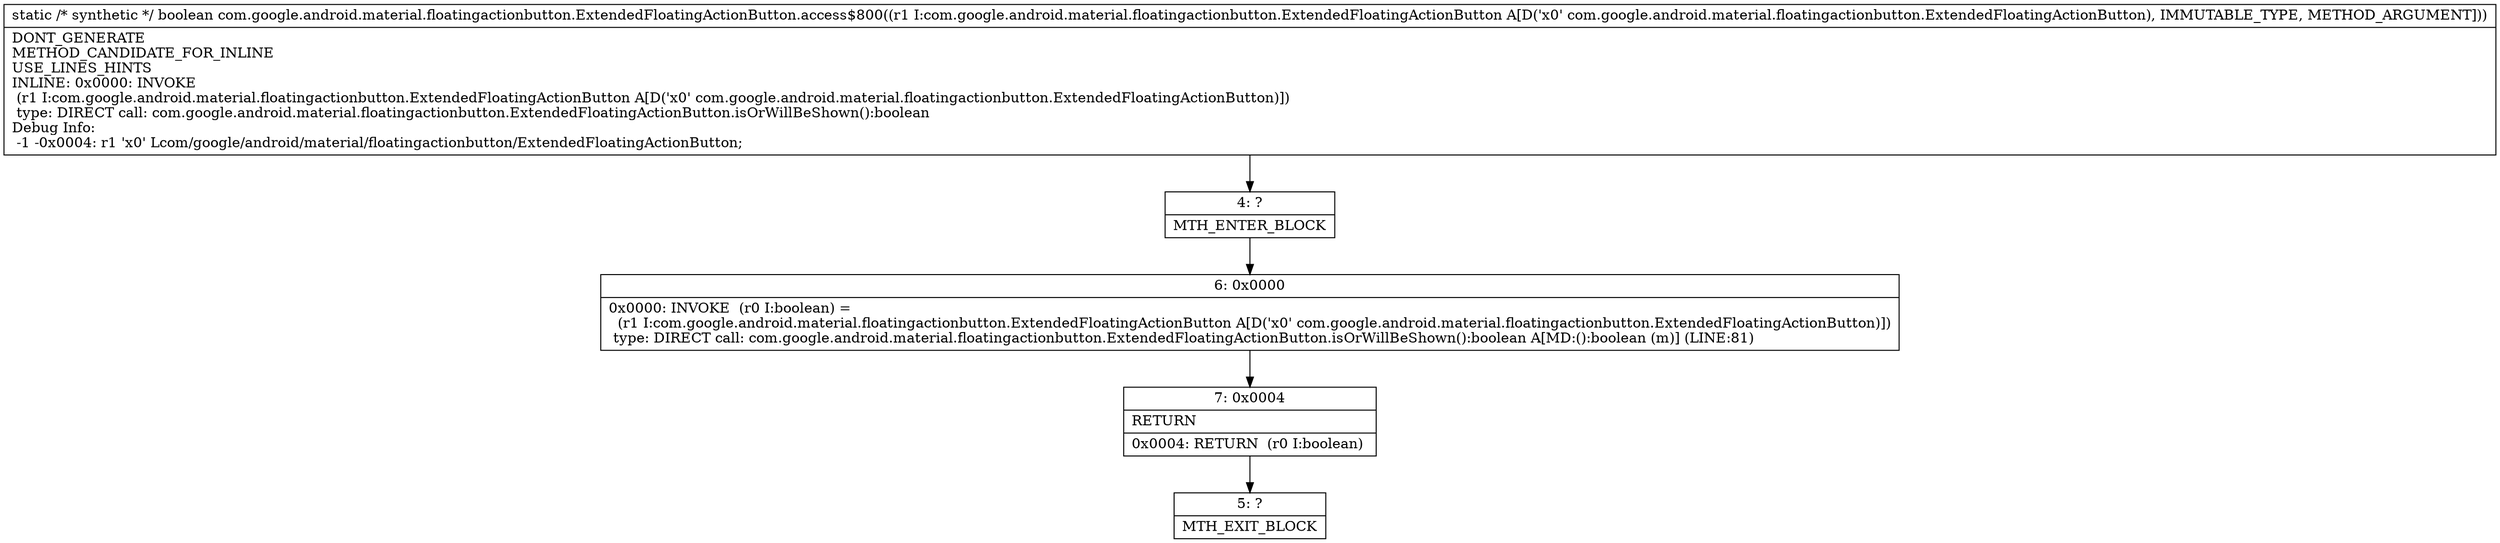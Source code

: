 digraph "CFG forcom.google.android.material.floatingactionbutton.ExtendedFloatingActionButton.access$800(Lcom\/google\/android\/material\/floatingactionbutton\/ExtendedFloatingActionButton;)Z" {
Node_4 [shape=record,label="{4\:\ ?|MTH_ENTER_BLOCK\l}"];
Node_6 [shape=record,label="{6\:\ 0x0000|0x0000: INVOKE  (r0 I:boolean) = \l  (r1 I:com.google.android.material.floatingactionbutton.ExtendedFloatingActionButton A[D('x0' com.google.android.material.floatingactionbutton.ExtendedFloatingActionButton)])\l type: DIRECT call: com.google.android.material.floatingactionbutton.ExtendedFloatingActionButton.isOrWillBeShown():boolean A[MD:():boolean (m)] (LINE:81)\l}"];
Node_7 [shape=record,label="{7\:\ 0x0004|RETURN\l|0x0004: RETURN  (r0 I:boolean) \l}"];
Node_5 [shape=record,label="{5\:\ ?|MTH_EXIT_BLOCK\l}"];
MethodNode[shape=record,label="{static \/* synthetic *\/ boolean com.google.android.material.floatingactionbutton.ExtendedFloatingActionButton.access$800((r1 I:com.google.android.material.floatingactionbutton.ExtendedFloatingActionButton A[D('x0' com.google.android.material.floatingactionbutton.ExtendedFloatingActionButton), IMMUTABLE_TYPE, METHOD_ARGUMENT]))  | DONT_GENERATE\lMETHOD_CANDIDATE_FOR_INLINE\lUSE_LINES_HINTS\lINLINE: 0x0000: INVOKE  \l  (r1 I:com.google.android.material.floatingactionbutton.ExtendedFloatingActionButton A[D('x0' com.google.android.material.floatingactionbutton.ExtendedFloatingActionButton)])\l type: DIRECT call: com.google.android.material.floatingactionbutton.ExtendedFloatingActionButton.isOrWillBeShown():boolean\lDebug Info:\l  \-1 \-0x0004: r1 'x0' Lcom\/google\/android\/material\/floatingactionbutton\/ExtendedFloatingActionButton;\l}"];
MethodNode -> Node_4;Node_4 -> Node_6;
Node_6 -> Node_7;
Node_7 -> Node_5;
}

